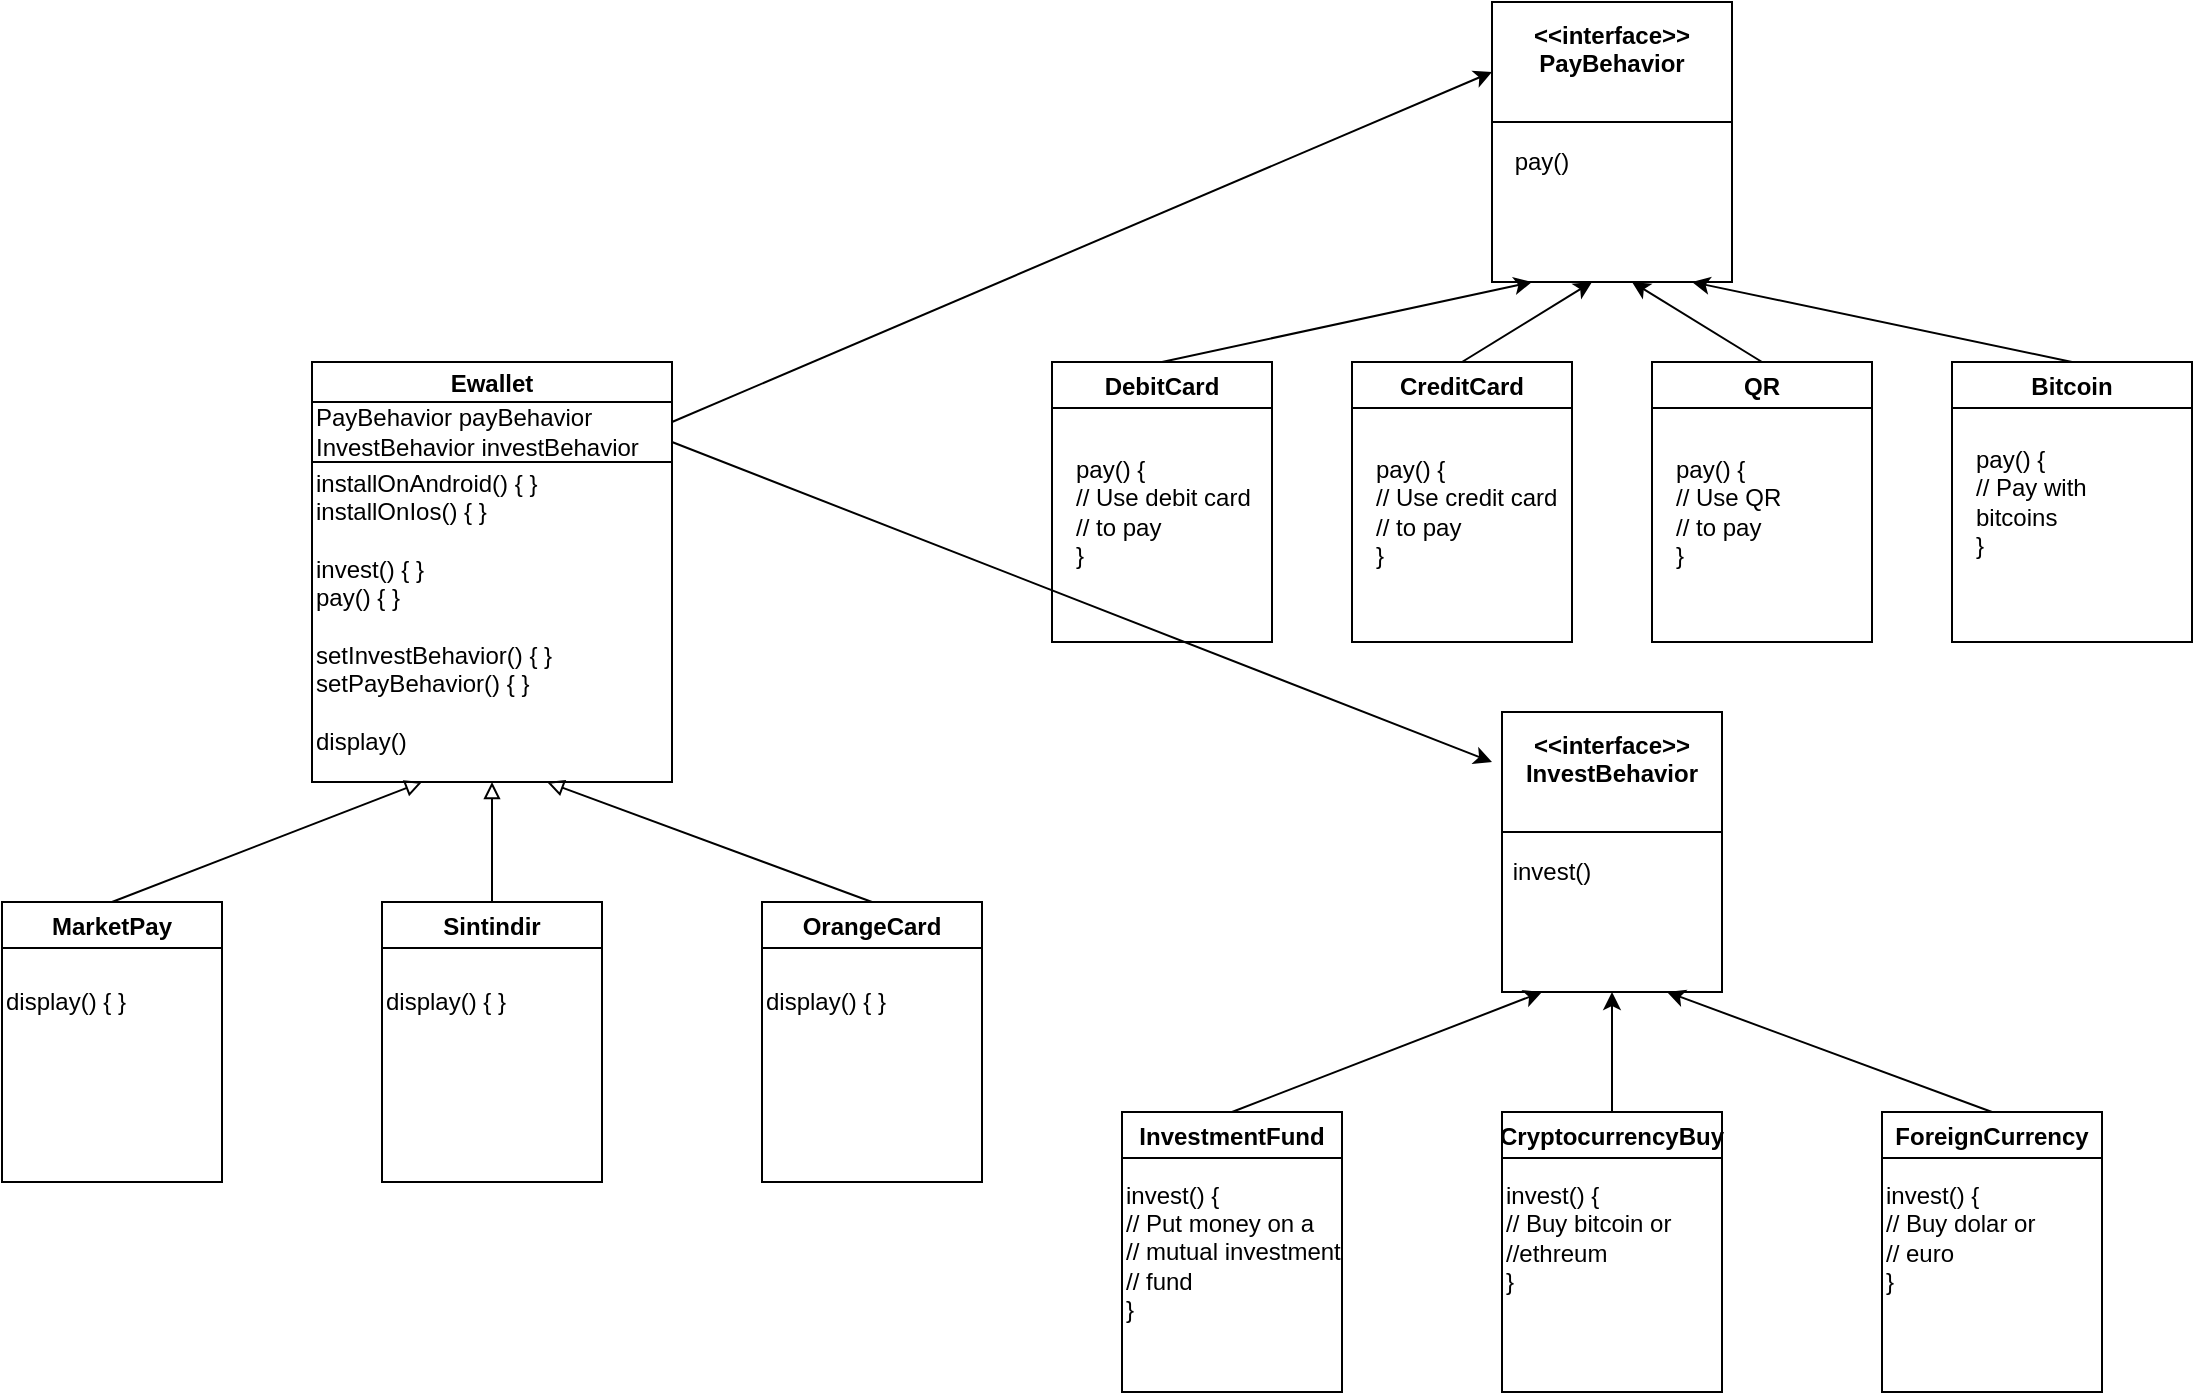 <mxfile version="20.1.1" type="device"><diagram id="I5EKnVZbdydzay8eMFSK" name="Page-1"><mxGraphModel dx="1038" dy="536" grid="1" gridSize="10" guides="1" tooltips="1" connect="1" arrows="1" fold="1" page="1" pageScale="1" pageWidth="827" pageHeight="1169" math="0" shadow="0"><root><mxCell id="0"/><mxCell id="1" parent="0"/><mxCell id="NUn8B-vrXEYaen_-rFiW-1" value="&lt;&lt;interface&gt;&gt;&#xA;InvestBehavior&#xA;" style="swimlane;startSize=60;" vertex="1" parent="1"><mxGeometry x="845" y="415" width="110" height="140" as="geometry"/></mxCell><mxCell id="NUn8B-vrXEYaen_-rFiW-3" value="invest()" style="text;html=1;strokeColor=none;fillColor=none;align=center;verticalAlign=middle;whiteSpace=wrap;rounded=0;" vertex="1" parent="NUn8B-vrXEYaen_-rFiW-1"><mxGeometry y="60" width="50" height="40" as="geometry"/></mxCell><mxCell id="NUn8B-vrXEYaen_-rFiW-9" value="CryptocurrencyBuy" style="swimlane;startSize=23;" vertex="1" parent="1"><mxGeometry x="845" y="615" width="110" height="140" as="geometry"/></mxCell><mxCell id="NUn8B-vrXEYaen_-rFiW-25" value="invest() {&lt;br&gt;// Buy bitcoin or //ethreum&lt;br&gt;}" style="text;html=1;strokeColor=none;fillColor=none;align=left;verticalAlign=middle;whiteSpace=wrap;rounded=0;" vertex="1" parent="NUn8B-vrXEYaen_-rFiW-9"><mxGeometry y="20" width="110" height="85" as="geometry"/></mxCell><mxCell id="NUn8B-vrXEYaen_-rFiW-11" value="InvestmentFund" style="swimlane;" vertex="1" parent="1"><mxGeometry x="655" y="615" width="110" height="140" as="geometry"/></mxCell><mxCell id="NUn8B-vrXEYaen_-rFiW-20" value="invest() {&lt;br&gt;// Put money on a &lt;br&gt;// mutual investment // fund&lt;br&gt;}" style="text;html=1;strokeColor=none;fillColor=none;align=left;verticalAlign=middle;whiteSpace=wrap;rounded=0;" vertex="1" parent="NUn8B-vrXEYaen_-rFiW-11"><mxGeometry y="15" width="110" height="110" as="geometry"/></mxCell><mxCell id="NUn8B-vrXEYaen_-rFiW-13" value="ForeignCurrency" style="swimlane;" vertex="1" parent="1"><mxGeometry x="1035" y="615" width="110" height="140" as="geometry"/></mxCell><mxCell id="NUn8B-vrXEYaen_-rFiW-26" value="invest() {&lt;br&gt;// Buy dolar or &lt;br&gt;// euro&lt;br&gt;}" style="text;html=1;strokeColor=none;fillColor=none;align=left;verticalAlign=middle;whiteSpace=wrap;rounded=0;" vertex="1" parent="NUn8B-vrXEYaen_-rFiW-13"><mxGeometry y="20" width="110" height="85" as="geometry"/></mxCell><mxCell id="NUn8B-vrXEYaen_-rFiW-15" value="" style="endArrow=classic;html=1;rounded=0;exitX=0.5;exitY=0;exitDx=0;exitDy=0;" edge="1" parent="1" source="NUn8B-vrXEYaen_-rFiW-11"><mxGeometry width="50" height="50" relative="1" as="geometry"><mxPoint x="955" y="675" as="sourcePoint"/><mxPoint x="865" y="555" as="targetPoint"/></mxGeometry></mxCell><mxCell id="NUn8B-vrXEYaen_-rFiW-16" value="" style="endArrow=classic;html=1;rounded=0;entryX=0.75;entryY=1;entryDx=0;entryDy=0;exitX=0.5;exitY=0;exitDx=0;exitDy=0;" edge="1" parent="1" source="NUn8B-vrXEYaen_-rFiW-13" target="NUn8B-vrXEYaen_-rFiW-1"><mxGeometry width="50" height="50" relative="1" as="geometry"><mxPoint x="1065" y="605" as="sourcePoint"/><mxPoint x="1227.5" y="545" as="targetPoint"/></mxGeometry></mxCell><mxCell id="NUn8B-vrXEYaen_-rFiW-17" value="" style="endArrow=classic;html=1;rounded=0;exitX=0.5;exitY=0;exitDx=0;exitDy=0;" edge="1" parent="1" source="NUn8B-vrXEYaen_-rFiW-9"><mxGeometry width="50" height="50" relative="1" as="geometry"><mxPoint x="955" y="675" as="sourcePoint"/><mxPoint x="900" y="555" as="targetPoint"/></mxGeometry></mxCell><mxCell id="NUn8B-vrXEYaen_-rFiW-27" value="&lt;&lt;interface&gt;&gt;&#xA;PayBehavior&#xA;" style="swimlane;startSize=60;" vertex="1" parent="1"><mxGeometry x="840" y="60" width="120" height="140" as="geometry"/></mxCell><mxCell id="NUn8B-vrXEYaen_-rFiW-28" value="pay()" style="text;html=1;strokeColor=none;fillColor=none;align=center;verticalAlign=middle;whiteSpace=wrap;rounded=0;" vertex="1" parent="NUn8B-vrXEYaen_-rFiW-27"><mxGeometry y="60" width="50" height="40" as="geometry"/></mxCell><mxCell id="NUn8B-vrXEYaen_-rFiW-29" value="CreditCard" style="swimlane;startSize=23;" vertex="1" parent="1"><mxGeometry x="770" y="240" width="110" height="140" as="geometry"/></mxCell><mxCell id="NUn8B-vrXEYaen_-rFiW-42" value="pay() {&lt;br&gt;// Use credit card &lt;br&gt;// to pay&lt;br&gt;}" style="text;html=1;strokeColor=none;fillColor=none;align=left;verticalAlign=middle;whiteSpace=wrap;rounded=0;" vertex="1" parent="NUn8B-vrXEYaen_-rFiW-29"><mxGeometry x="10" y="30" width="110" height="90" as="geometry"/></mxCell><mxCell id="NUn8B-vrXEYaen_-rFiW-31" value="DebitCard" style="swimlane;" vertex="1" parent="1"><mxGeometry x="620" y="240" width="110" height="140" as="geometry"/></mxCell><mxCell id="NUn8B-vrXEYaen_-rFiW-41" value="pay() {&lt;br&gt;// Use debit card&lt;br&gt;// to pay&lt;br&gt;}" style="text;html=1;strokeColor=none;fillColor=none;align=left;verticalAlign=middle;whiteSpace=wrap;rounded=0;" vertex="1" parent="NUn8B-vrXEYaen_-rFiW-31"><mxGeometry x="10" y="30" width="110" height="90" as="geometry"/></mxCell><mxCell id="NUn8B-vrXEYaen_-rFiW-33" value="QR" style="swimlane;startSize=23;" vertex="1" parent="1"><mxGeometry x="920" y="240" width="110" height="140" as="geometry"/></mxCell><mxCell id="NUn8B-vrXEYaen_-rFiW-43" value="pay() {&lt;br&gt;// Use QR &lt;br&gt;// to pay&lt;br&gt;}" style="text;html=1;strokeColor=none;fillColor=none;align=left;verticalAlign=middle;whiteSpace=wrap;rounded=0;" vertex="1" parent="NUn8B-vrXEYaen_-rFiW-33"><mxGeometry x="10" y="30" width="110" height="90" as="geometry"/></mxCell><mxCell id="NUn8B-vrXEYaen_-rFiW-35" value="" style="endArrow=classic;html=1;rounded=0;exitX=0.5;exitY=0;exitDx=0;exitDy=0;" edge="1" parent="1" source="NUn8B-vrXEYaen_-rFiW-31"><mxGeometry width="50" height="50" relative="1" as="geometry"><mxPoint x="920" y="300" as="sourcePoint"/><mxPoint x="860" y="200" as="targetPoint"/></mxGeometry></mxCell><mxCell id="NUn8B-vrXEYaen_-rFiW-36" value="" style="endArrow=classic;html=1;rounded=0;exitX=0.5;exitY=0;exitDx=0;exitDy=0;" edge="1" parent="1" source="NUn8B-vrXEYaen_-rFiW-33"><mxGeometry width="50" height="50" relative="1" as="geometry"><mxPoint x="1030" y="230" as="sourcePoint"/><mxPoint x="910" y="200" as="targetPoint"/></mxGeometry></mxCell><mxCell id="NUn8B-vrXEYaen_-rFiW-37" value="" style="endArrow=classic;html=1;rounded=0;exitX=0.5;exitY=0;exitDx=0;exitDy=0;" edge="1" parent="1" source="NUn8B-vrXEYaen_-rFiW-29"><mxGeometry width="50" height="50" relative="1" as="geometry"><mxPoint x="880" y="300" as="sourcePoint"/><mxPoint x="890" y="200" as="targetPoint"/></mxGeometry></mxCell><mxCell id="NUn8B-vrXEYaen_-rFiW-38" value="Bitcoin" style="swimlane;" vertex="1" parent="1"><mxGeometry x="1070" y="240" width="120" height="140" as="geometry"/></mxCell><mxCell id="NUn8B-vrXEYaen_-rFiW-44" value="pay() {&lt;br&gt;// Pay with bitcoins&lt;br&gt;}" style="text;html=1;strokeColor=none;fillColor=none;align=left;verticalAlign=middle;whiteSpace=wrap;rounded=0;" vertex="1" parent="NUn8B-vrXEYaen_-rFiW-38"><mxGeometry x="10" y="25" width="100" height="90" as="geometry"/></mxCell><mxCell id="NUn8B-vrXEYaen_-rFiW-40" value="" style="endArrow=classic;html=1;rounded=0;exitX=0.5;exitY=0;exitDx=0;exitDy=0;" edge="1" parent="1" source="NUn8B-vrXEYaen_-rFiW-38"><mxGeometry width="50" height="50" relative="1" as="geometry"><mxPoint x="685" y="250" as="sourcePoint"/><mxPoint x="940" y="200" as="targetPoint"/></mxGeometry></mxCell><mxCell id="NUn8B-vrXEYaen_-rFiW-45" value="Ewallet" style="swimlane;startSize=20;" vertex="1" parent="1"><mxGeometry x="250" y="240" width="180" height="210" as="geometry"/></mxCell><mxCell id="NUn8B-vrXEYaen_-rFiW-46" value="PayBehavior payBehavior&lt;br&gt;InvestBehavior investBehavior" style="text;html=1;strokeColor=none;fillColor=none;align=left;verticalAlign=middle;whiteSpace=wrap;rounded=0;" vertex="1" parent="NUn8B-vrXEYaen_-rFiW-45"><mxGeometry y="30" width="180" height="10" as="geometry"/></mxCell><mxCell id="NUn8B-vrXEYaen_-rFiW-51" value="installOnAndroid() { }&lt;br&gt;installOnIos() { }&lt;br&gt;&lt;br&gt;invest() { }&lt;br&gt;pay() { }&lt;br&gt;&lt;br&gt;setInvestBehavior() { }&lt;br&gt;setPayBehavior() { }&amp;nbsp;&amp;nbsp; &amp;nbsp;&lt;br&gt;&lt;br&gt;display()" style="text;html=1;strokeColor=none;fillColor=none;align=left;verticalAlign=middle;whiteSpace=wrap;rounded=0;" vertex="1" parent="NUn8B-vrXEYaen_-rFiW-45"><mxGeometry y="120" width="180" height="10" as="geometry"/></mxCell><mxCell id="NUn8B-vrXEYaen_-rFiW-48" value="" style="endArrow=none;html=1;rounded=0;" edge="1" parent="1"><mxGeometry width="50" height="50" relative="1" as="geometry"><mxPoint x="250" y="290" as="sourcePoint"/><mxPoint x="430" y="290" as="targetPoint"/></mxGeometry></mxCell><mxCell id="NUn8B-vrXEYaen_-rFiW-49" value="" style="endArrow=classic;html=1;rounded=0;entryX=0;entryY=0.25;entryDx=0;entryDy=0;" edge="1" parent="1" target="NUn8B-vrXEYaen_-rFiW-27"><mxGeometry width="50" height="50" relative="1" as="geometry"><mxPoint x="430" y="270" as="sourcePoint"/><mxPoint x="480" y="220" as="targetPoint"/></mxGeometry></mxCell><mxCell id="NUn8B-vrXEYaen_-rFiW-50" value="" style="endArrow=classic;html=1;rounded=0;exitX=1;exitY=1;exitDx=0;exitDy=0;" edge="1" parent="1" source="NUn8B-vrXEYaen_-rFiW-46"><mxGeometry width="50" height="50" relative="1" as="geometry"><mxPoint x="440" y="280" as="sourcePoint"/><mxPoint x="840" y="440" as="targetPoint"/></mxGeometry></mxCell><mxCell id="NUn8B-vrXEYaen_-rFiW-52" value="Sintindir" style="swimlane;startSize=23;" vertex="1" parent="1"><mxGeometry x="285" y="510" width="110" height="140" as="geometry"/></mxCell><mxCell id="NUn8B-vrXEYaen_-rFiW-62" value="display() { }&amp;nbsp; " style="text;html=1;strokeColor=none;fillColor=none;align=left;verticalAlign=middle;whiteSpace=wrap;rounded=0;" vertex="1" parent="NUn8B-vrXEYaen_-rFiW-52"><mxGeometry y="45" width="70" height="10" as="geometry"/></mxCell><mxCell id="NUn8B-vrXEYaen_-rFiW-54" value="MarketPay" style="swimlane;" vertex="1" parent="1"><mxGeometry x="95" y="510" width="110" height="140" as="geometry"/></mxCell><mxCell id="NUn8B-vrXEYaen_-rFiW-61" value="display() { }&amp;nbsp; " style="text;html=1;strokeColor=none;fillColor=none;align=left;verticalAlign=middle;whiteSpace=wrap;rounded=0;" vertex="1" parent="NUn8B-vrXEYaen_-rFiW-54"><mxGeometry y="45" width="70" height="10" as="geometry"/></mxCell><mxCell id="NUn8B-vrXEYaen_-rFiW-56" value="OrangeCard" style="swimlane;" vertex="1" parent="1"><mxGeometry x="475" y="510" width="110" height="140" as="geometry"/></mxCell><mxCell id="NUn8B-vrXEYaen_-rFiW-63" value="display() { }&amp;nbsp; " style="text;html=1;strokeColor=none;fillColor=none;align=left;verticalAlign=middle;whiteSpace=wrap;rounded=0;" vertex="1" parent="NUn8B-vrXEYaen_-rFiW-56"><mxGeometry y="45" width="70" height="10" as="geometry"/></mxCell><mxCell id="NUn8B-vrXEYaen_-rFiW-58" value="" style="endArrow=block;html=1;rounded=0;exitX=0.5;exitY=0;exitDx=0;exitDy=0;endFill=0;" edge="1" parent="1" source="NUn8B-vrXEYaen_-rFiW-54"><mxGeometry width="50" height="50" relative="1" as="geometry"><mxPoint x="395" y="570" as="sourcePoint"/><mxPoint x="305" y="450" as="targetPoint"/></mxGeometry></mxCell><mxCell id="NUn8B-vrXEYaen_-rFiW-59" value="" style="endArrow=block;html=1;rounded=0;entryX=0.75;entryY=1;entryDx=0;entryDy=0;exitX=0.5;exitY=0;exitDx=0;exitDy=0;endFill=0;" edge="1" parent="1" source="NUn8B-vrXEYaen_-rFiW-56"><mxGeometry width="50" height="50" relative="1" as="geometry"><mxPoint x="505" y="500" as="sourcePoint"/><mxPoint x="367.5" y="450" as="targetPoint"/></mxGeometry></mxCell><mxCell id="NUn8B-vrXEYaen_-rFiW-60" value="" style="endArrow=block;html=1;rounded=0;exitX=0.5;exitY=0;exitDx=0;exitDy=0;endFill=0;" edge="1" parent="1" source="NUn8B-vrXEYaen_-rFiW-52"><mxGeometry width="50" height="50" relative="1" as="geometry"><mxPoint x="395" y="570" as="sourcePoint"/><mxPoint x="340" y="450" as="targetPoint"/></mxGeometry></mxCell></root></mxGraphModel></diagram></mxfile>